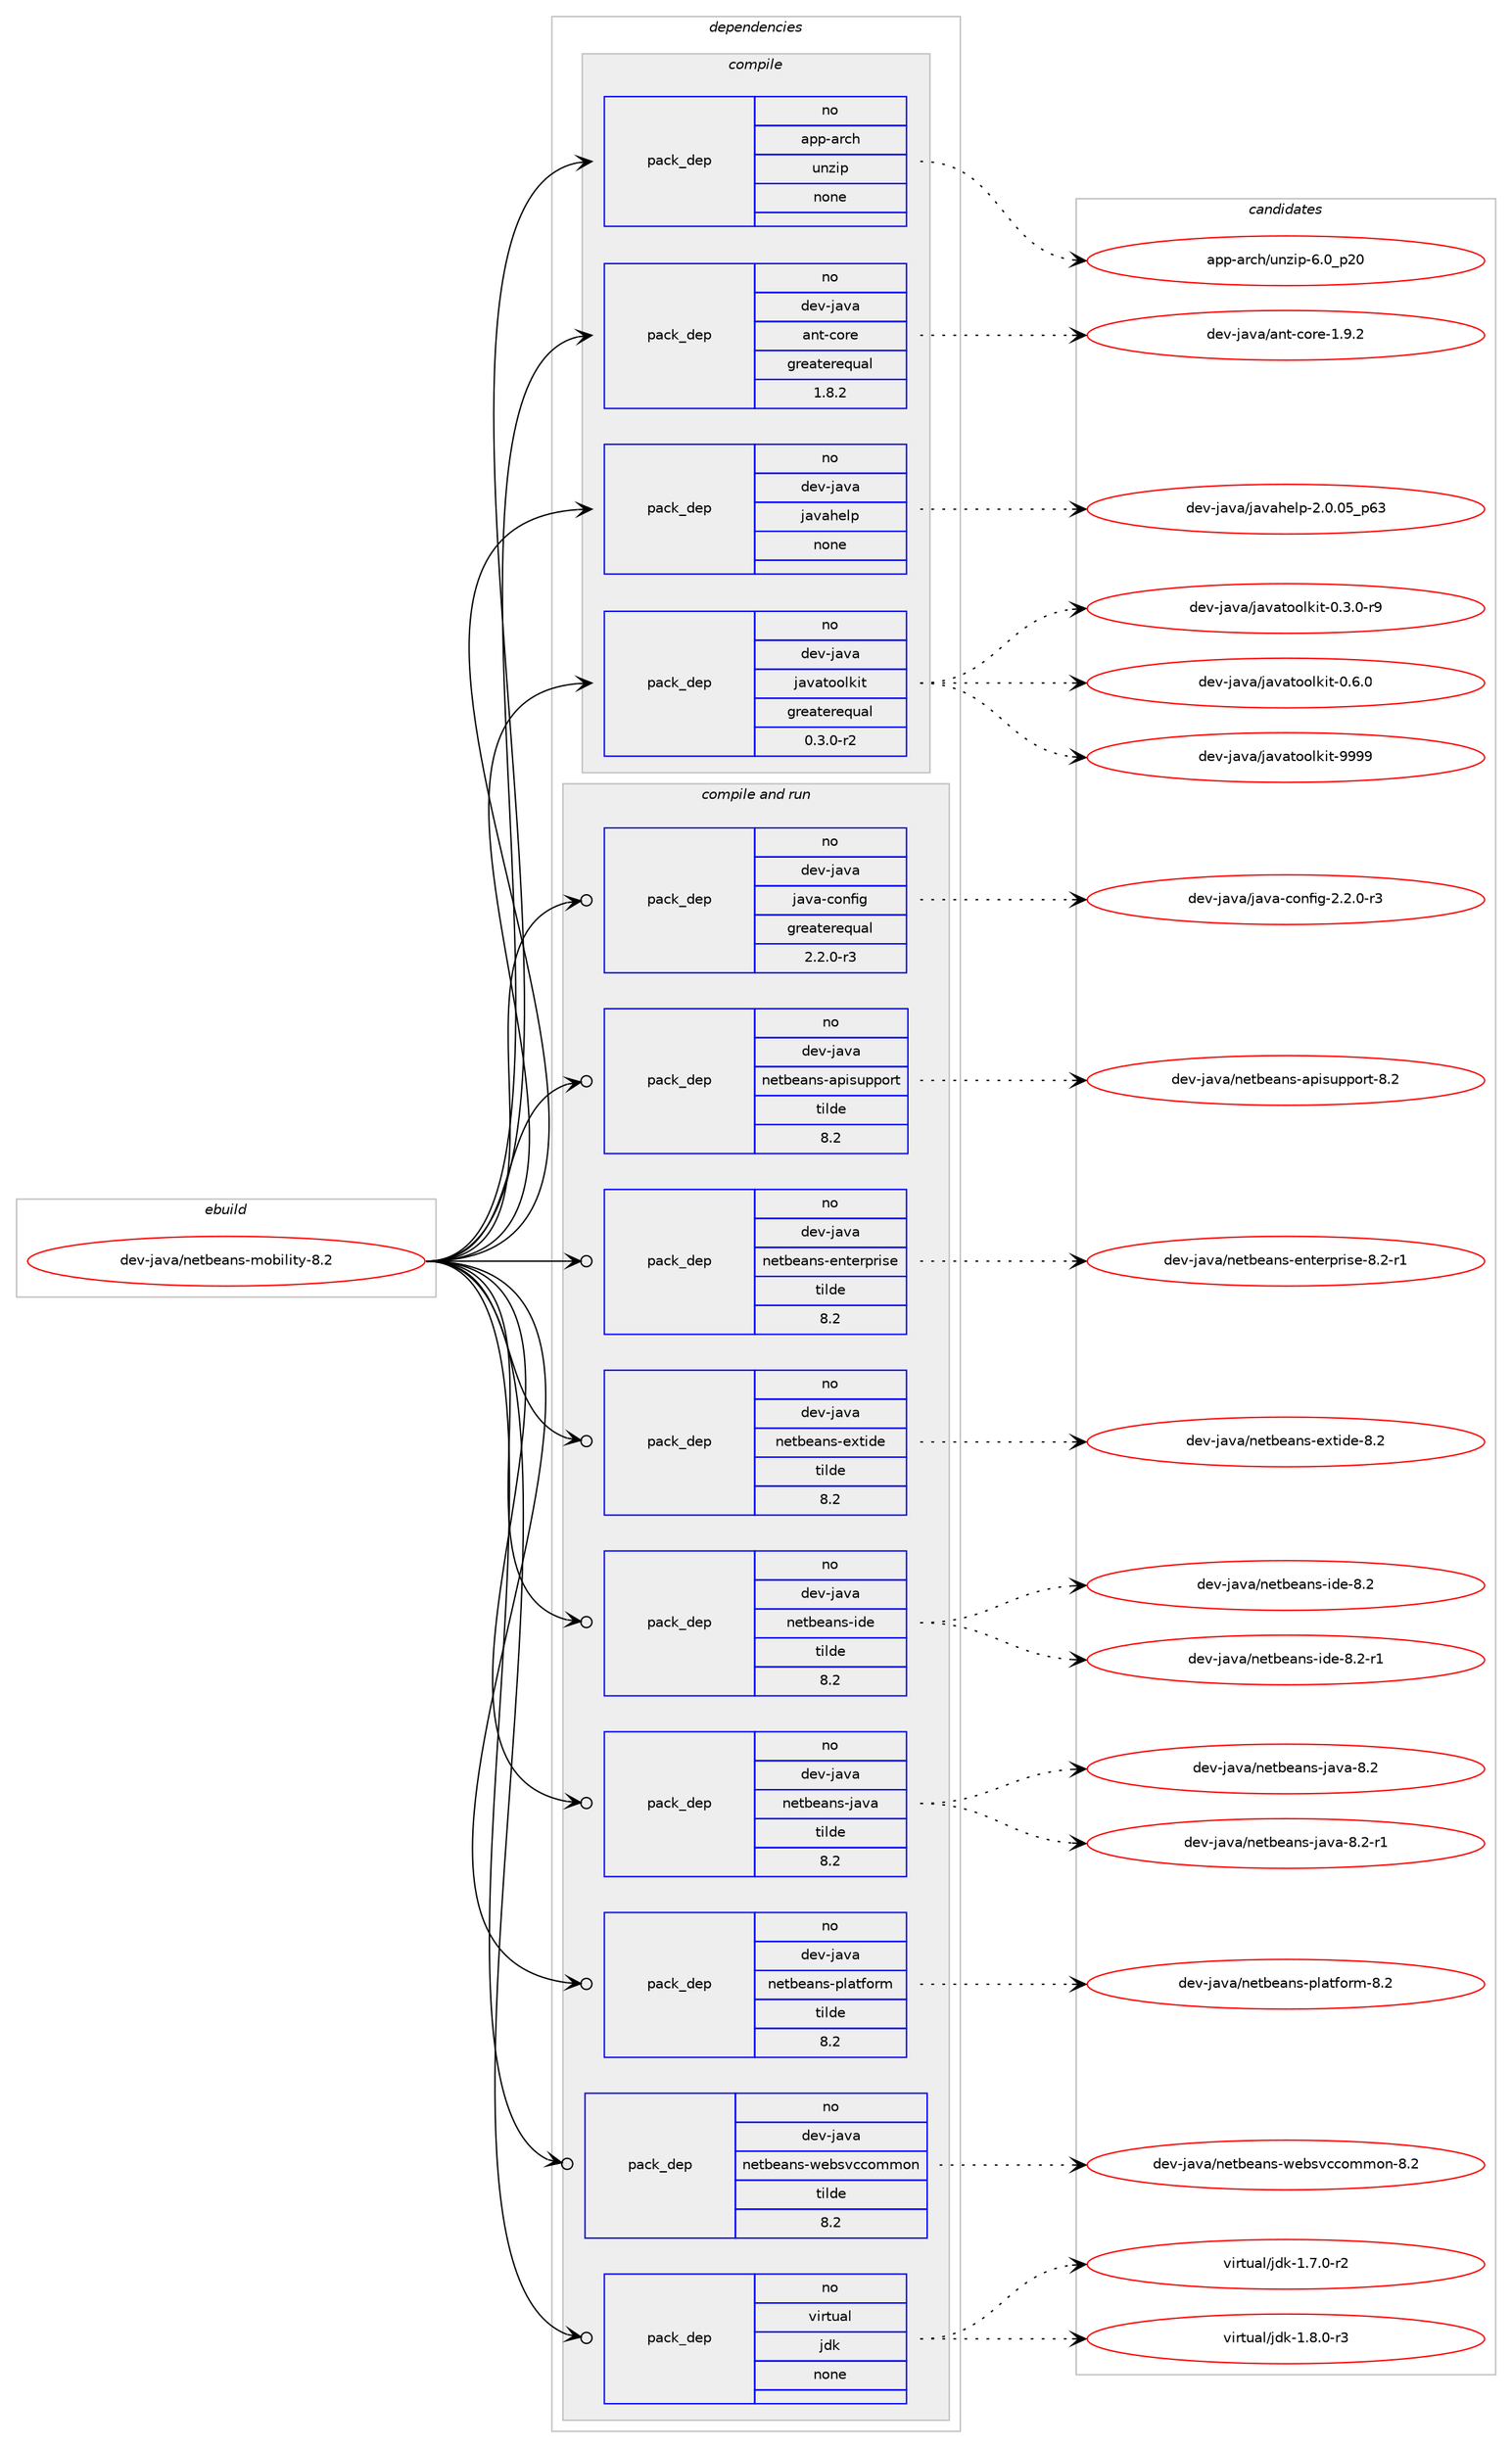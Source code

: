 digraph prolog {

# *************
# Graph options
# *************

newrank=true;
concentrate=true;
compound=true;
graph [rankdir=LR,fontname=Helvetica,fontsize=10,ranksep=1.5];#, ranksep=2.5, nodesep=0.2];
edge  [arrowhead=vee];
node  [fontname=Helvetica,fontsize=10];

# **********
# The ebuild
# **********

subgraph cluster_leftcol {
color=gray;
rank=same;
label=<<i>ebuild</i>>;
id [label="dev-java/netbeans-mobility-8.2", color=red, width=4, href="../dev-java/netbeans-mobility-8.2.svg"];
}

# ****************
# The dependencies
# ****************

subgraph cluster_midcol {
color=gray;
label=<<i>dependencies</i>>;
subgraph cluster_compile {
fillcolor="#eeeeee";
style=filled;
label=<<i>compile</i>>;
subgraph pack78312 {
dependency103746 [label=<<TABLE BORDER="0" CELLBORDER="1" CELLSPACING="0" CELLPADDING="4" WIDTH="220"><TR><TD ROWSPAN="6" CELLPADDING="30">pack_dep</TD></TR><TR><TD WIDTH="110">no</TD></TR><TR><TD>app-arch</TD></TR><TR><TD>unzip</TD></TR><TR><TD>none</TD></TR><TR><TD></TD></TR></TABLE>>, shape=none, color=blue];
}
id:e -> dependency103746:w [weight=20,style="solid",arrowhead="vee"];
subgraph pack78313 {
dependency103747 [label=<<TABLE BORDER="0" CELLBORDER="1" CELLSPACING="0" CELLPADDING="4" WIDTH="220"><TR><TD ROWSPAN="6" CELLPADDING="30">pack_dep</TD></TR><TR><TD WIDTH="110">no</TD></TR><TR><TD>dev-java</TD></TR><TR><TD>ant-core</TD></TR><TR><TD>greaterequal</TD></TR><TR><TD>1.8.2</TD></TR></TABLE>>, shape=none, color=blue];
}
id:e -> dependency103747:w [weight=20,style="solid",arrowhead="vee"];
subgraph pack78314 {
dependency103748 [label=<<TABLE BORDER="0" CELLBORDER="1" CELLSPACING="0" CELLPADDING="4" WIDTH="220"><TR><TD ROWSPAN="6" CELLPADDING="30">pack_dep</TD></TR><TR><TD WIDTH="110">no</TD></TR><TR><TD>dev-java</TD></TR><TR><TD>javahelp</TD></TR><TR><TD>none</TD></TR><TR><TD></TD></TR></TABLE>>, shape=none, color=blue];
}
id:e -> dependency103748:w [weight=20,style="solid",arrowhead="vee"];
subgraph pack78315 {
dependency103749 [label=<<TABLE BORDER="0" CELLBORDER="1" CELLSPACING="0" CELLPADDING="4" WIDTH="220"><TR><TD ROWSPAN="6" CELLPADDING="30">pack_dep</TD></TR><TR><TD WIDTH="110">no</TD></TR><TR><TD>dev-java</TD></TR><TR><TD>javatoolkit</TD></TR><TR><TD>greaterequal</TD></TR><TR><TD>0.3.0-r2</TD></TR></TABLE>>, shape=none, color=blue];
}
id:e -> dependency103749:w [weight=20,style="solid",arrowhead="vee"];
}
subgraph cluster_compileandrun {
fillcolor="#eeeeee";
style=filled;
label=<<i>compile and run</i>>;
subgraph pack78316 {
dependency103750 [label=<<TABLE BORDER="0" CELLBORDER="1" CELLSPACING="0" CELLPADDING="4" WIDTH="220"><TR><TD ROWSPAN="6" CELLPADDING="30">pack_dep</TD></TR><TR><TD WIDTH="110">no</TD></TR><TR><TD>dev-java</TD></TR><TR><TD>java-config</TD></TR><TR><TD>greaterequal</TD></TR><TR><TD>2.2.0-r3</TD></TR></TABLE>>, shape=none, color=blue];
}
id:e -> dependency103750:w [weight=20,style="solid",arrowhead="odotvee"];
subgraph pack78317 {
dependency103751 [label=<<TABLE BORDER="0" CELLBORDER="1" CELLSPACING="0" CELLPADDING="4" WIDTH="220"><TR><TD ROWSPAN="6" CELLPADDING="30">pack_dep</TD></TR><TR><TD WIDTH="110">no</TD></TR><TR><TD>dev-java</TD></TR><TR><TD>netbeans-apisupport</TD></TR><TR><TD>tilde</TD></TR><TR><TD>8.2</TD></TR></TABLE>>, shape=none, color=blue];
}
id:e -> dependency103751:w [weight=20,style="solid",arrowhead="odotvee"];
subgraph pack78318 {
dependency103752 [label=<<TABLE BORDER="0" CELLBORDER="1" CELLSPACING="0" CELLPADDING="4" WIDTH="220"><TR><TD ROWSPAN="6" CELLPADDING="30">pack_dep</TD></TR><TR><TD WIDTH="110">no</TD></TR><TR><TD>dev-java</TD></TR><TR><TD>netbeans-enterprise</TD></TR><TR><TD>tilde</TD></TR><TR><TD>8.2</TD></TR></TABLE>>, shape=none, color=blue];
}
id:e -> dependency103752:w [weight=20,style="solid",arrowhead="odotvee"];
subgraph pack78319 {
dependency103753 [label=<<TABLE BORDER="0" CELLBORDER="1" CELLSPACING="0" CELLPADDING="4" WIDTH="220"><TR><TD ROWSPAN="6" CELLPADDING="30">pack_dep</TD></TR><TR><TD WIDTH="110">no</TD></TR><TR><TD>dev-java</TD></TR><TR><TD>netbeans-extide</TD></TR><TR><TD>tilde</TD></TR><TR><TD>8.2</TD></TR></TABLE>>, shape=none, color=blue];
}
id:e -> dependency103753:w [weight=20,style="solid",arrowhead="odotvee"];
subgraph pack78320 {
dependency103754 [label=<<TABLE BORDER="0" CELLBORDER="1" CELLSPACING="0" CELLPADDING="4" WIDTH="220"><TR><TD ROWSPAN="6" CELLPADDING="30">pack_dep</TD></TR><TR><TD WIDTH="110">no</TD></TR><TR><TD>dev-java</TD></TR><TR><TD>netbeans-ide</TD></TR><TR><TD>tilde</TD></TR><TR><TD>8.2</TD></TR></TABLE>>, shape=none, color=blue];
}
id:e -> dependency103754:w [weight=20,style="solid",arrowhead="odotvee"];
subgraph pack78321 {
dependency103755 [label=<<TABLE BORDER="0" CELLBORDER="1" CELLSPACING="0" CELLPADDING="4" WIDTH="220"><TR><TD ROWSPAN="6" CELLPADDING="30">pack_dep</TD></TR><TR><TD WIDTH="110">no</TD></TR><TR><TD>dev-java</TD></TR><TR><TD>netbeans-java</TD></TR><TR><TD>tilde</TD></TR><TR><TD>8.2</TD></TR></TABLE>>, shape=none, color=blue];
}
id:e -> dependency103755:w [weight=20,style="solid",arrowhead="odotvee"];
subgraph pack78322 {
dependency103756 [label=<<TABLE BORDER="0" CELLBORDER="1" CELLSPACING="0" CELLPADDING="4" WIDTH="220"><TR><TD ROWSPAN="6" CELLPADDING="30">pack_dep</TD></TR><TR><TD WIDTH="110">no</TD></TR><TR><TD>dev-java</TD></TR><TR><TD>netbeans-platform</TD></TR><TR><TD>tilde</TD></TR><TR><TD>8.2</TD></TR></TABLE>>, shape=none, color=blue];
}
id:e -> dependency103756:w [weight=20,style="solid",arrowhead="odotvee"];
subgraph pack78323 {
dependency103757 [label=<<TABLE BORDER="0" CELLBORDER="1" CELLSPACING="0" CELLPADDING="4" WIDTH="220"><TR><TD ROWSPAN="6" CELLPADDING="30">pack_dep</TD></TR><TR><TD WIDTH="110">no</TD></TR><TR><TD>dev-java</TD></TR><TR><TD>netbeans-websvccommon</TD></TR><TR><TD>tilde</TD></TR><TR><TD>8.2</TD></TR></TABLE>>, shape=none, color=blue];
}
id:e -> dependency103757:w [weight=20,style="solid",arrowhead="odotvee"];
subgraph pack78324 {
dependency103758 [label=<<TABLE BORDER="0" CELLBORDER="1" CELLSPACING="0" CELLPADDING="4" WIDTH="220"><TR><TD ROWSPAN="6" CELLPADDING="30">pack_dep</TD></TR><TR><TD WIDTH="110">no</TD></TR><TR><TD>virtual</TD></TR><TR><TD>jdk</TD></TR><TR><TD>none</TD></TR><TR><TD></TD></TR></TABLE>>, shape=none, color=blue];
}
id:e -> dependency103758:w [weight=20,style="solid",arrowhead="odotvee"];
}
subgraph cluster_run {
fillcolor="#eeeeee";
style=filled;
label=<<i>run</i>>;
}
}

# **************
# The candidates
# **************

subgraph cluster_choices {
rank=same;
color=gray;
label=<<i>candidates</i>>;

subgraph choice78312 {
color=black;
nodesep=1;
choice971121124597114991044711711012210511245544648951125048 [label="app-arch/unzip-6.0_p20", color=red, width=4,href="../app-arch/unzip-6.0_p20.svg"];
dependency103746:e -> choice971121124597114991044711711012210511245544648951125048:w [style=dotted,weight="100"];
}
subgraph choice78313 {
color=black;
nodesep=1;
choice10010111845106971189747971101164599111114101454946574650 [label="dev-java/ant-core-1.9.2", color=red, width=4,href="../dev-java/ant-core-1.9.2.svg"];
dependency103747:e -> choice10010111845106971189747971101164599111114101454946574650:w [style=dotted,weight="100"];
}
subgraph choice78314 {
color=black;
nodesep=1;
choice10010111845106971189747106971189710410110811245504648464853951125451 [label="dev-java/javahelp-2.0.05_p63", color=red, width=4,href="../dev-java/javahelp-2.0.05_p63.svg"];
dependency103748:e -> choice10010111845106971189747106971189710410110811245504648464853951125451:w [style=dotted,weight="100"];
}
subgraph choice78315 {
color=black;
nodesep=1;
choice1001011184510697118974710697118971161111111081071051164548465146484511457 [label="dev-java/javatoolkit-0.3.0-r9", color=red, width=4,href="../dev-java/javatoolkit-0.3.0-r9.svg"];
choice100101118451069711897471069711897116111111108107105116454846544648 [label="dev-java/javatoolkit-0.6.0", color=red, width=4,href="../dev-java/javatoolkit-0.6.0.svg"];
choice1001011184510697118974710697118971161111111081071051164557575757 [label="dev-java/javatoolkit-9999", color=red, width=4,href="../dev-java/javatoolkit-9999.svg"];
dependency103749:e -> choice1001011184510697118974710697118971161111111081071051164548465146484511457:w [style=dotted,weight="100"];
dependency103749:e -> choice100101118451069711897471069711897116111111108107105116454846544648:w [style=dotted,weight="100"];
dependency103749:e -> choice1001011184510697118974710697118971161111111081071051164557575757:w [style=dotted,weight="100"];
}
subgraph choice78316 {
color=black;
nodesep=1;
choice10010111845106971189747106971189745991111101021051034550465046484511451 [label="dev-java/java-config-2.2.0-r3", color=red, width=4,href="../dev-java/java-config-2.2.0-r3.svg"];
dependency103750:e -> choice10010111845106971189747106971189745991111101021051034550465046484511451:w [style=dotted,weight="100"];
}
subgraph choice78317 {
color=black;
nodesep=1;
choice100101118451069711897471101011169810197110115459711210511511711211211111411645564650 [label="dev-java/netbeans-apisupport-8.2", color=red, width=4,href="../dev-java/netbeans-apisupport-8.2.svg"];
dependency103751:e -> choice100101118451069711897471101011169810197110115459711210511511711211211111411645564650:w [style=dotted,weight="100"];
}
subgraph choice78318 {
color=black;
nodesep=1;
choice10010111845106971189747110101116981019711011545101110116101114112114105115101455646504511449 [label="dev-java/netbeans-enterprise-8.2-r1", color=red, width=4,href="../dev-java/netbeans-enterprise-8.2-r1.svg"];
dependency103752:e -> choice10010111845106971189747110101116981019711011545101110116101114112114105115101455646504511449:w [style=dotted,weight="100"];
}
subgraph choice78319 {
color=black;
nodesep=1;
choice1001011184510697118974711010111698101971101154510112011610510010145564650 [label="dev-java/netbeans-extide-8.2", color=red, width=4,href="../dev-java/netbeans-extide-8.2.svg"];
dependency103753:e -> choice1001011184510697118974711010111698101971101154510112011610510010145564650:w [style=dotted,weight="100"];
}
subgraph choice78320 {
color=black;
nodesep=1;
choice1001011184510697118974711010111698101971101154510510010145564650 [label="dev-java/netbeans-ide-8.2", color=red, width=4,href="../dev-java/netbeans-ide-8.2.svg"];
choice10010111845106971189747110101116981019711011545105100101455646504511449 [label="dev-java/netbeans-ide-8.2-r1", color=red, width=4,href="../dev-java/netbeans-ide-8.2-r1.svg"];
dependency103754:e -> choice1001011184510697118974711010111698101971101154510510010145564650:w [style=dotted,weight="100"];
dependency103754:e -> choice10010111845106971189747110101116981019711011545105100101455646504511449:w [style=dotted,weight="100"];
}
subgraph choice78321 {
color=black;
nodesep=1;
choice10010111845106971189747110101116981019711011545106971189745564650 [label="dev-java/netbeans-java-8.2", color=red, width=4,href="../dev-java/netbeans-java-8.2.svg"];
choice100101118451069711897471101011169810197110115451069711897455646504511449 [label="dev-java/netbeans-java-8.2-r1", color=red, width=4,href="../dev-java/netbeans-java-8.2-r1.svg"];
dependency103755:e -> choice10010111845106971189747110101116981019711011545106971189745564650:w [style=dotted,weight="100"];
dependency103755:e -> choice100101118451069711897471101011169810197110115451069711897455646504511449:w [style=dotted,weight="100"];
}
subgraph choice78322 {
color=black;
nodesep=1;
choice100101118451069711897471101011169810197110115451121089711610211111410945564650 [label="dev-java/netbeans-platform-8.2", color=red, width=4,href="../dev-java/netbeans-platform-8.2.svg"];
dependency103756:e -> choice100101118451069711897471101011169810197110115451121089711610211111410945564650:w [style=dotted,weight="100"];
}
subgraph choice78323 {
color=black;
nodesep=1;
choice1001011184510697118974711010111698101971101154511910198115118999911110910911111045564650 [label="dev-java/netbeans-websvccommon-8.2", color=red, width=4,href="../dev-java/netbeans-websvccommon-8.2.svg"];
dependency103757:e -> choice1001011184510697118974711010111698101971101154511910198115118999911110910911111045564650:w [style=dotted,weight="100"];
}
subgraph choice78324 {
color=black;
nodesep=1;
choice11810511411611797108471061001074549465546484511450 [label="virtual/jdk-1.7.0-r2", color=red, width=4,href="../virtual/jdk-1.7.0-r2.svg"];
choice11810511411611797108471061001074549465646484511451 [label="virtual/jdk-1.8.0-r3", color=red, width=4,href="../virtual/jdk-1.8.0-r3.svg"];
dependency103758:e -> choice11810511411611797108471061001074549465546484511450:w [style=dotted,weight="100"];
dependency103758:e -> choice11810511411611797108471061001074549465646484511451:w [style=dotted,weight="100"];
}
}

}

